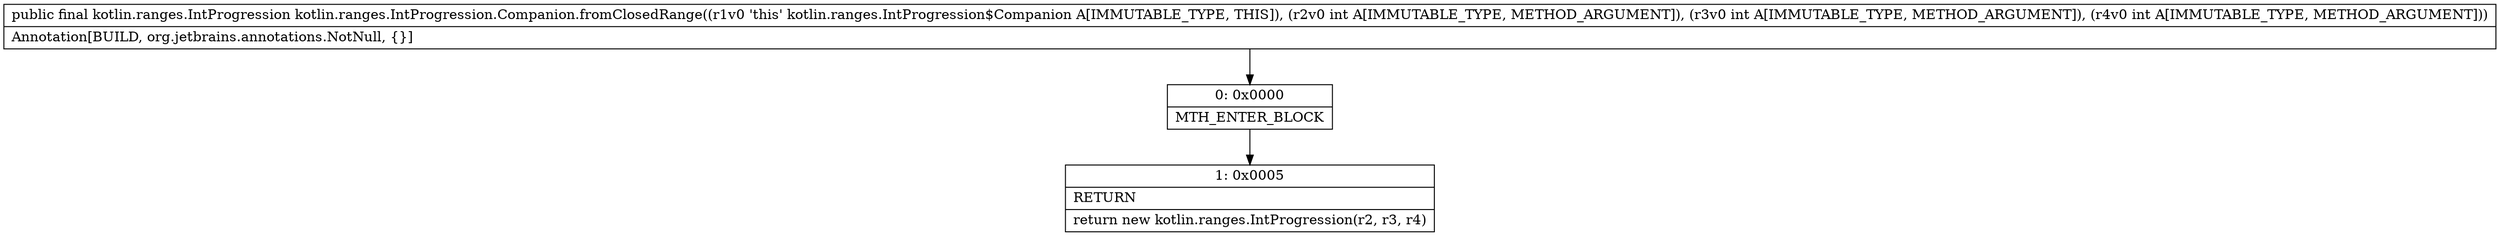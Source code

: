 digraph "CFG forkotlin.ranges.IntProgression.Companion.fromClosedRange(III)Lkotlin\/ranges\/IntProgression;" {
Node_0 [shape=record,label="{0\:\ 0x0000|MTH_ENTER_BLOCK\l}"];
Node_1 [shape=record,label="{1\:\ 0x0005|RETURN\l|return new kotlin.ranges.IntProgression(r2, r3, r4)\l}"];
MethodNode[shape=record,label="{public final kotlin.ranges.IntProgression kotlin.ranges.IntProgression.Companion.fromClosedRange((r1v0 'this' kotlin.ranges.IntProgression$Companion A[IMMUTABLE_TYPE, THIS]), (r2v0 int A[IMMUTABLE_TYPE, METHOD_ARGUMENT]), (r3v0 int A[IMMUTABLE_TYPE, METHOD_ARGUMENT]), (r4v0 int A[IMMUTABLE_TYPE, METHOD_ARGUMENT]))  | Annotation[BUILD, org.jetbrains.annotations.NotNull, \{\}]\l}"];
MethodNode -> Node_0;
Node_0 -> Node_1;
}

